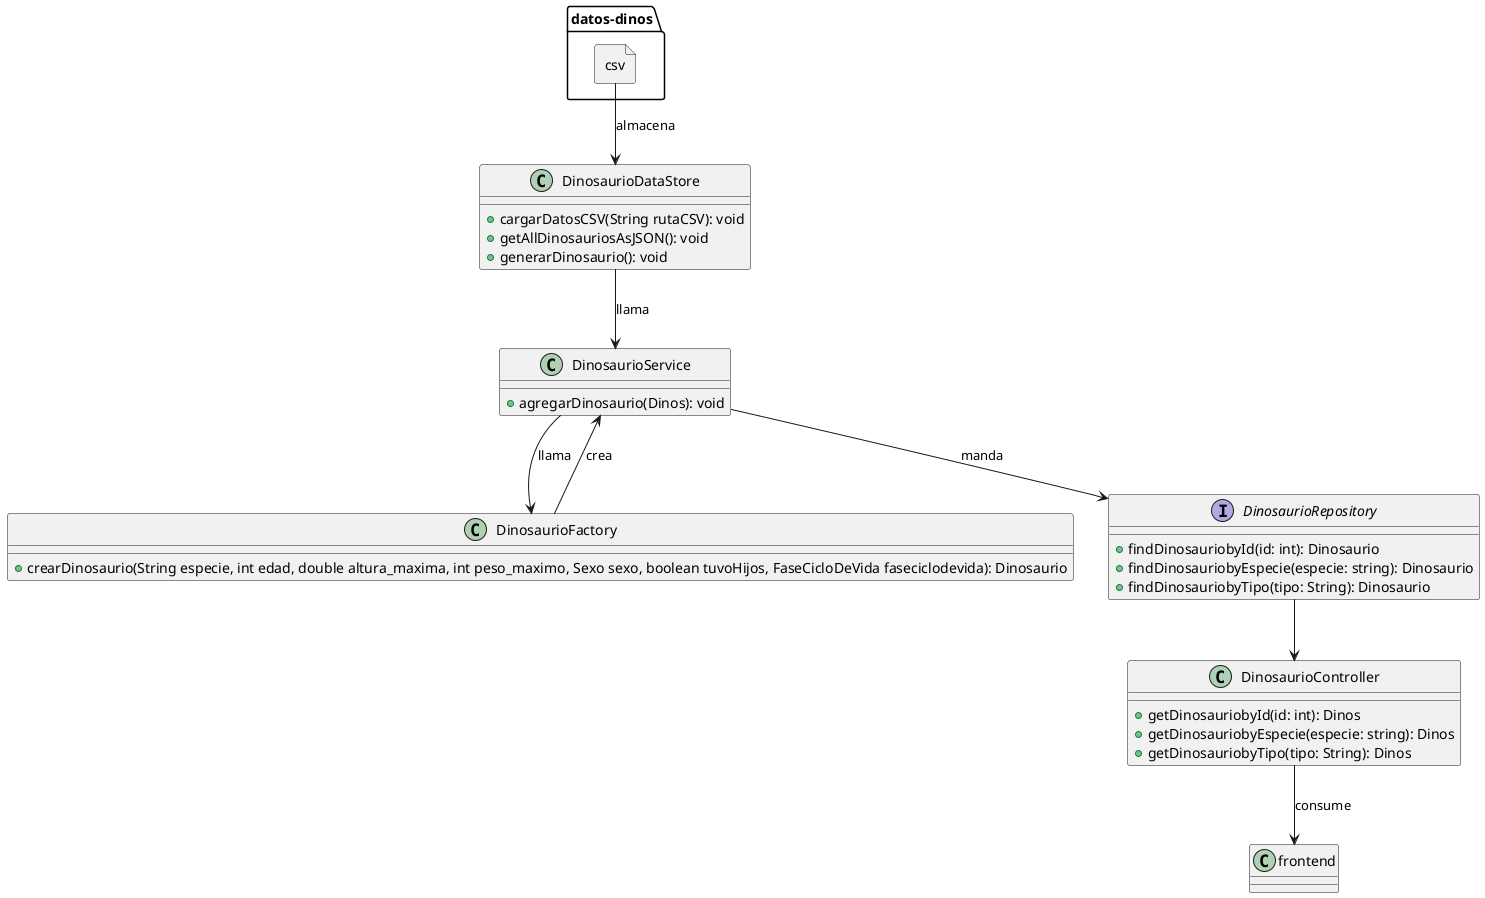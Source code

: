 @startuml

class DinosaurioDataStore {
    +cargarDatosCSV(String rutaCSV): void
    +getAllDinosauriosAsJSON(): void
    +generarDinosaurio(): void
}

class DinosaurioService{
    +agregarDinosaurio(Dinos): void
}

class DinosaurioFactory{
    +crearDinosaurio(String especie, int edad, double altura_maxima, int peso_maximo, Sexo sexo, boolean tuvoHijos, FaseCicloDeVida faseciclodevida): Dinosaurio
}

file datos-dinos.csv{
}
interface DinosaurioRepository{
    +findDinosauriobyId(id: int): Dinosaurio
    +findDinosauriobyEspecie(especie: string): Dinosaurio
    +findDinosauriobyTipo(tipo: String): Dinosaurio
}
class DinosaurioController{
    +getDinosauriobyId(id: int): Dinos
    +getDinosauriobyEspecie(especie: string): Dinos
    +getDinosauriobyTipo(tipo: String): Dinos
}
class frontend{
}

csv -->  DinosaurioDataStore : almacena
DinosaurioDataStore --> DinosaurioService : llama
DinosaurioService --> DinosaurioFactory : llama
DinosaurioService <-- DinosaurioFactory : crea
DinosaurioController --> frontend : consume
DinosaurioService --> DinosaurioRepository : manda
DinosaurioRepository --> DinosaurioController

@enduml
